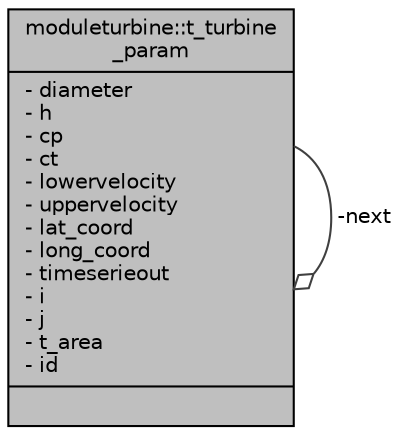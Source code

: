 digraph "moduleturbine::t_turbine_param"
{
 // LATEX_PDF_SIZE
  edge [fontname="Helvetica",fontsize="10",labelfontname="Helvetica",labelfontsize="10"];
  node [fontname="Helvetica",fontsize="10",shape=record];
  Node1 [label="{moduleturbine::t_turbine\l_param\n|- diameter\l- h\l- cp\l- ct\l- lowervelocity\l- uppervelocity\l- lat_coord\l- long_coord\l- timeserieout\l- i\l- j\l- t_area\l- id\l|}",height=0.2,width=0.4,color="black", fillcolor="grey75", style="filled", fontcolor="black",tooltip=" "];
  Node1 -> Node1 [color="grey25",fontsize="10",style="solid",label=" -next" ,arrowhead="odiamond",fontname="Helvetica"];
}
